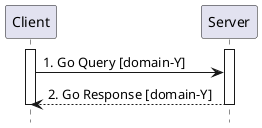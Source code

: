 @startuml
hide footbox
participant "Client" as Client
participant "Server" as Server
activate "Client"
activate "Server"
"Client" -> "Server" : 1. Go Query [domain-Y]
"Server" --> "Client" : 2. Go Response [domain-Y]
deactivate "Client"
deactivate "Server"
@enduml
